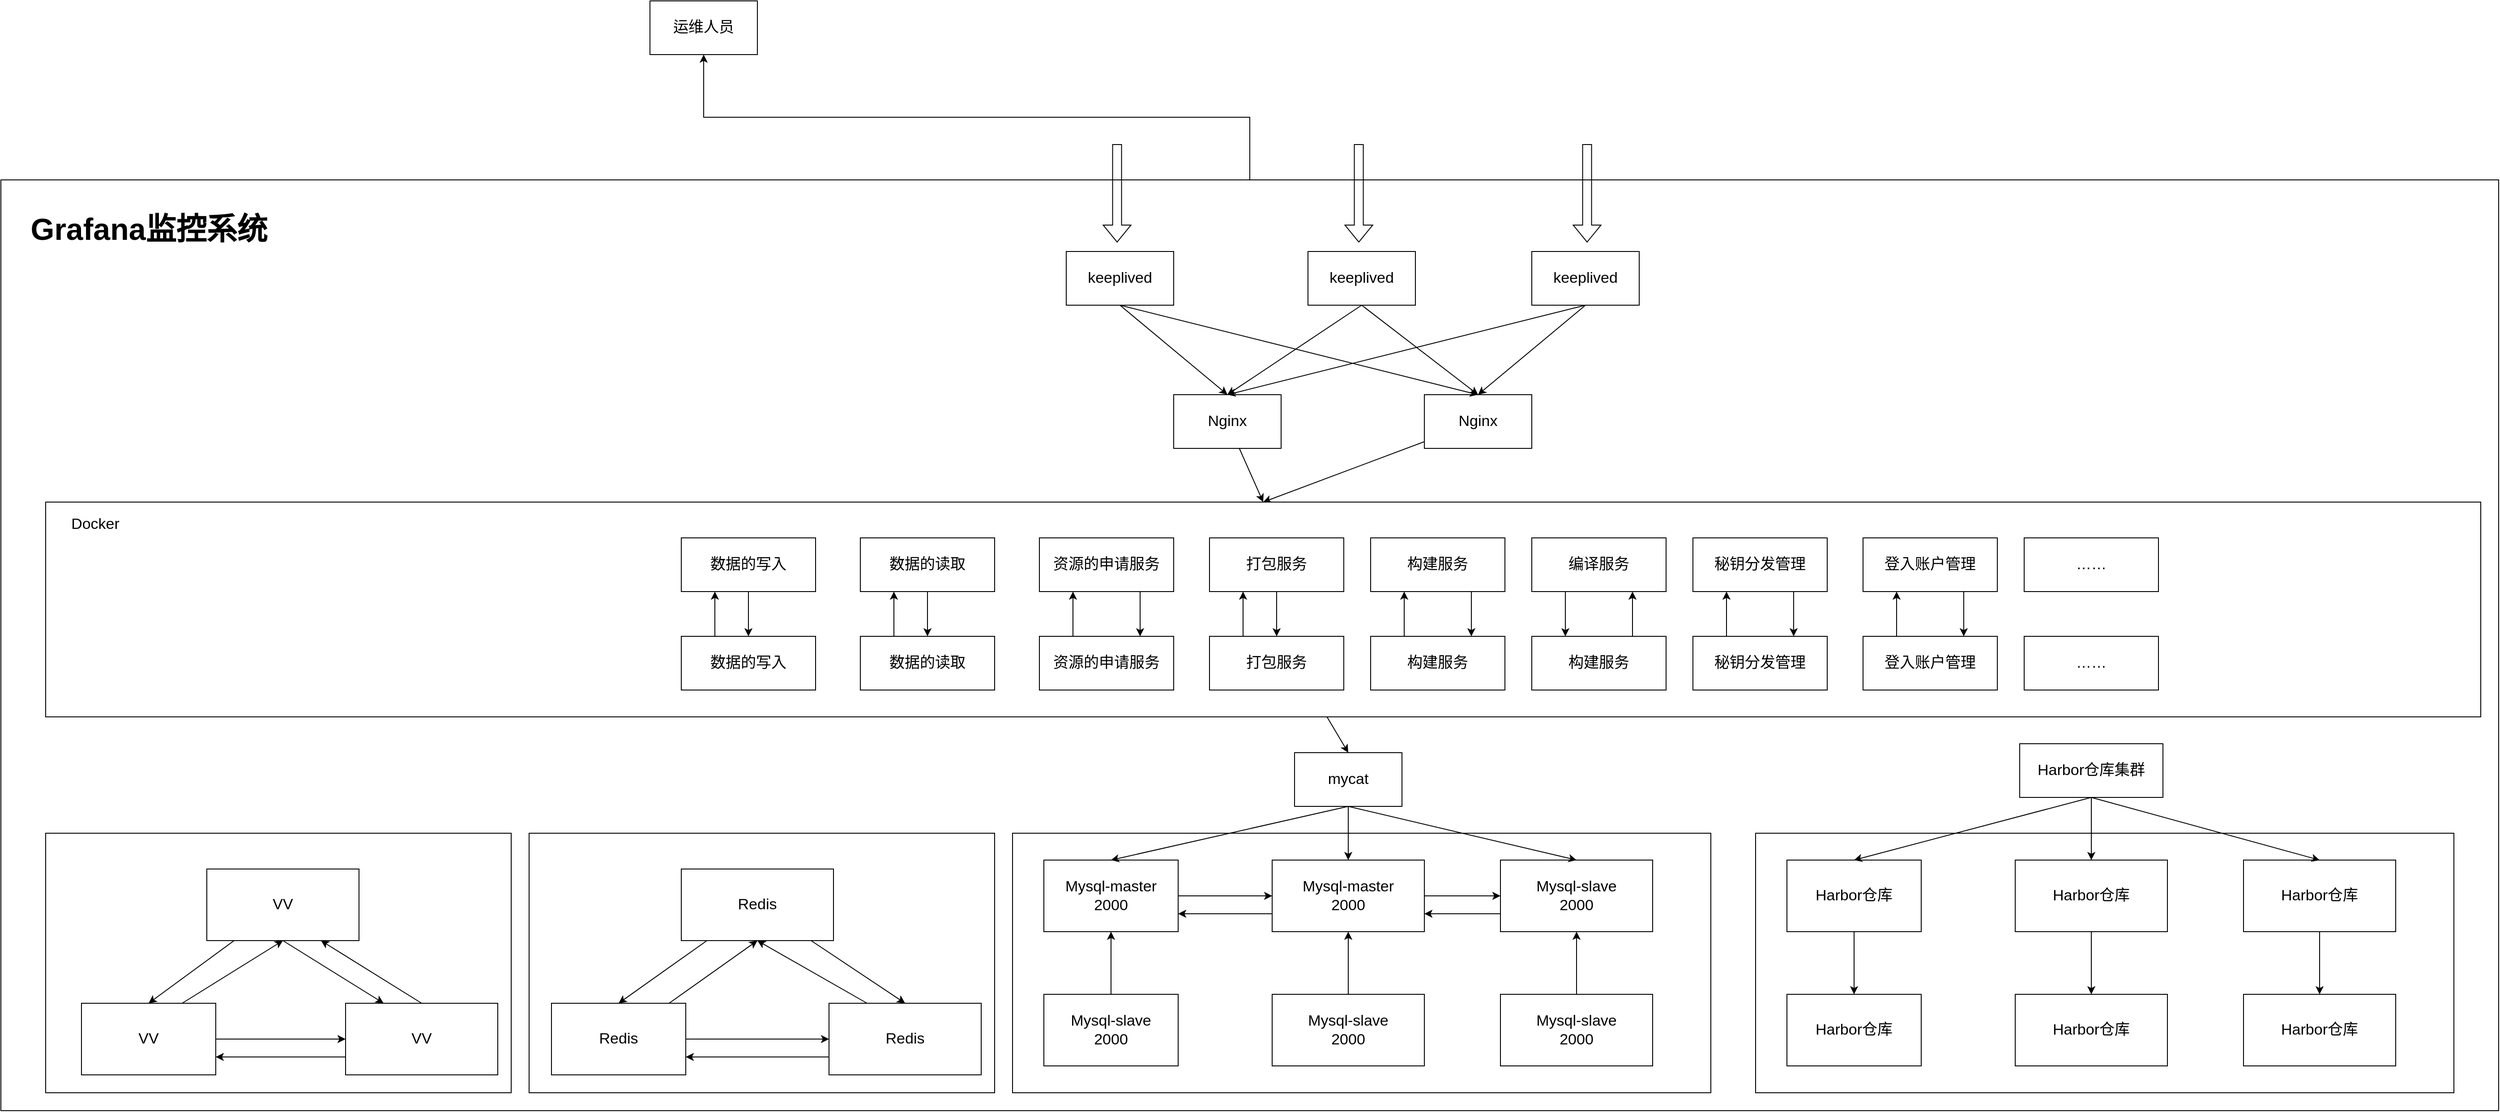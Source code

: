 <mxfile version="16.2.7" type="device"><diagram id="rJANGwed-1c9ldxPG2yI" name="第 1 页"><mxGraphModel dx="4637" dy="2253" grid="1" gridSize="10" guides="1" tooltips="1" connect="1" arrows="1" fold="1" page="0" pageScale="1" pageWidth="827" pageHeight="1169" math="0" shadow="0"><root><mxCell id="0"/><mxCell id="1" parent="0"/><mxCell id="6rcx0jUrcRF0eBkohyy--73" value="" style="edgeStyle=orthogonalEdgeStyle;rounded=0;orthogonalLoop=1;jettySize=auto;html=1;fontSize=17;" edge="1" parent="1" source="6rcx0jUrcRF0eBkohyy--68" target="6rcx0jUrcRF0eBkohyy--72"><mxGeometry relative="1" as="geometry"/></mxCell><mxCell id="6rcx0jUrcRF0eBkohyy--68" value="" style="rounded=0;whiteSpace=wrap;html=1;fontSize=17;" vertex="1" parent="1"><mxGeometry x="-900" y="-70" width="2790" height="1040" as="geometry"/></mxCell><mxCell id="6rcx0jUrcRF0eBkohyy--38" value="" style="rounded=0;whiteSpace=wrap;html=1;fontSize=17;" vertex="1" parent="1"><mxGeometry x="230" y="660" width="780" height="290" as="geometry"/></mxCell><mxCell id="6rcx0jUrcRF0eBkohyy--8" value="" style="edgeStyle=none;rounded=0;orthogonalLoop=1;jettySize=auto;html=1;entryX=0.5;entryY=0;entryDx=0;entryDy=0;exitX=0.5;exitY=1;exitDx=0;exitDy=0;fontSize=17;" edge="1" parent="1" source="6rcx0jUrcRF0eBkohyy--1" target="6rcx0jUrcRF0eBkohyy--7"><mxGeometry relative="1" as="geometry"/></mxCell><mxCell id="6rcx0jUrcRF0eBkohyy--10" style="edgeStyle=none;rounded=0;orthogonalLoop=1;jettySize=auto;html=1;exitX=0.5;exitY=1;exitDx=0;exitDy=0;entryX=0.5;entryY=0;entryDx=0;entryDy=0;fontSize=17;" edge="1" parent="1" source="6rcx0jUrcRF0eBkohyy--1" target="6rcx0jUrcRF0eBkohyy--9"><mxGeometry relative="1" as="geometry"/></mxCell><mxCell id="6rcx0jUrcRF0eBkohyy--1" value="keeplived" style="rounded=0;whiteSpace=wrap;html=1;fontSize=17;" vertex="1" parent="1"><mxGeometry x="560" y="10" width="120" height="60" as="geometry"/></mxCell><mxCell id="6rcx0jUrcRF0eBkohyy--56" style="edgeStyle=orthogonalEdgeStyle;rounded=0;orthogonalLoop=1;jettySize=auto;html=1;exitX=0;exitY=0.75;exitDx=0;exitDy=0;entryX=1;entryY=0.75;entryDx=0;entryDy=0;fontSize=17;" edge="1" parent="1" source="6rcx0jUrcRF0eBkohyy--2" target="6rcx0jUrcRF0eBkohyy--14"><mxGeometry relative="1" as="geometry"/></mxCell><mxCell id="6rcx0jUrcRF0eBkohyy--57" style="edgeStyle=orthogonalEdgeStyle;rounded=0;orthogonalLoop=1;jettySize=auto;html=1;entryX=0;entryY=0.5;entryDx=0;entryDy=0;fontSize=17;" edge="1" parent="1" source="6rcx0jUrcRF0eBkohyy--2" target="6rcx0jUrcRF0eBkohyy--4"><mxGeometry relative="1" as="geometry"/></mxCell><mxCell id="6rcx0jUrcRF0eBkohyy--2" value="&lt;div style=&quot;font-size: 17px&quot;&gt;Mysql-master&lt;/div&gt;&lt;div style=&quot;font-size: 17px&quot;&gt;2000&lt;br style=&quot;font-size: 17px&quot;&gt;&lt;/div&gt;" style="rounded=0;whiteSpace=wrap;html=1;fontSize=17;" vertex="1" parent="1"><mxGeometry x="520" y="690" width="170" height="80" as="geometry"/></mxCell><mxCell id="6rcx0jUrcRF0eBkohyy--58" style="edgeStyle=orthogonalEdgeStyle;rounded=0;orthogonalLoop=1;jettySize=auto;html=1;exitX=0;exitY=0.75;exitDx=0;exitDy=0;entryX=1;entryY=0.75;entryDx=0;entryDy=0;fontSize=17;" edge="1" parent="1" source="6rcx0jUrcRF0eBkohyy--4" target="6rcx0jUrcRF0eBkohyy--2"><mxGeometry relative="1" as="geometry"/></mxCell><mxCell id="6rcx0jUrcRF0eBkohyy--4" value="&lt;div style=&quot;font-size: 17px;&quot;&gt;Mysql-slave&lt;/div&gt;&lt;div style=&quot;font-size: 17px;&quot;&gt;2000&lt;br style=&quot;font-size: 17px;&quot;&gt;&lt;/div&gt;" style="rounded=0;whiteSpace=wrap;html=1;fontSize=17;" vertex="1" parent="1"><mxGeometry x="775" y="690" width="170" height="80" as="geometry"/></mxCell><mxCell id="6rcx0jUrcRF0eBkohyy--47" style="edgeStyle=none;rounded=0;orthogonalLoop=1;jettySize=auto;html=1;entryX=0.5;entryY=0;entryDx=0;entryDy=0;fontSize=17;" edge="1" parent="1" source="6rcx0jUrcRF0eBkohyy--7" target="6rcx0jUrcRF0eBkohyy--40"><mxGeometry relative="1" as="geometry"/></mxCell><mxCell id="6rcx0jUrcRF0eBkohyy--7" value="Nginx" style="rounded=0;whiteSpace=wrap;html=1;fontSize=17;" vertex="1" parent="1"><mxGeometry x="410" y="170" width="120" height="60" as="geometry"/></mxCell><mxCell id="6rcx0jUrcRF0eBkohyy--48" style="edgeStyle=none;rounded=0;orthogonalLoop=1;jettySize=auto;html=1;entryX=0.5;entryY=0;entryDx=0;entryDy=0;fontSize=17;" edge="1" parent="1" source="6rcx0jUrcRF0eBkohyy--9" target="6rcx0jUrcRF0eBkohyy--40"><mxGeometry relative="1" as="geometry"/></mxCell><mxCell id="6rcx0jUrcRF0eBkohyy--9" value="Nginx" style="rounded=0;whiteSpace=wrap;html=1;fontSize=17;" vertex="1" parent="1"><mxGeometry x="690" y="170" width="120" height="60" as="geometry"/></mxCell><mxCell id="6rcx0jUrcRF0eBkohyy--55" style="edgeStyle=orthogonalEdgeStyle;rounded=0;orthogonalLoop=1;jettySize=auto;html=1;entryX=0;entryY=0.5;entryDx=0;entryDy=0;fontSize=17;" edge="1" parent="1" source="6rcx0jUrcRF0eBkohyy--14" target="6rcx0jUrcRF0eBkohyy--2"><mxGeometry relative="1" as="geometry"/></mxCell><mxCell id="6rcx0jUrcRF0eBkohyy--14" value="&lt;div style=&quot;font-size: 17px&quot;&gt;Mysql-master&lt;/div&gt;&lt;div style=&quot;font-size: 17px&quot;&gt;2000&lt;br style=&quot;font-size: 17px&quot;&gt;&lt;/div&gt;" style="rounded=0;whiteSpace=wrap;html=1;fontSize=17;" vertex="1" parent="1"><mxGeometry x="265" y="690" width="150" height="80" as="geometry"/></mxCell><mxCell id="6rcx0jUrcRF0eBkohyy--26" style="edgeStyle=none;rounded=0;orthogonalLoop=1;jettySize=auto;html=1;entryX=0.5;entryY=1;entryDx=0;entryDy=0;fontSize=17;" edge="1" parent="1" source="6rcx0jUrcRF0eBkohyy--22" target="6rcx0jUrcRF0eBkohyy--2"><mxGeometry relative="1" as="geometry"/></mxCell><mxCell id="6rcx0jUrcRF0eBkohyy--22" value="&lt;div style=&quot;font-size: 17px&quot;&gt;Mysql-slave&lt;/div&gt;&lt;div style=&quot;font-size: 17px&quot;&gt;2000&lt;br style=&quot;font-size: 17px&quot;&gt;&lt;/div&gt;" style="rounded=0;whiteSpace=wrap;html=1;fontSize=17;" vertex="1" parent="1"><mxGeometry x="520" y="840" width="170" height="80" as="geometry"/></mxCell><mxCell id="6rcx0jUrcRF0eBkohyy--27" style="edgeStyle=none;rounded=0;orthogonalLoop=1;jettySize=auto;html=1;entryX=0.5;entryY=1;entryDx=0;entryDy=0;fontSize=17;" edge="1" parent="1" source="6rcx0jUrcRF0eBkohyy--23" target="6rcx0jUrcRF0eBkohyy--4"><mxGeometry relative="1" as="geometry"/></mxCell><mxCell id="6rcx0jUrcRF0eBkohyy--23" value="&lt;div style=&quot;font-size: 17px&quot;&gt;Mysql-slave&lt;/div&gt;&lt;div style=&quot;font-size: 17px&quot;&gt;2000&lt;br style=&quot;font-size: 17px&quot;&gt;&lt;/div&gt;" style="rounded=0;whiteSpace=wrap;html=1;fontSize=17;" vertex="1" parent="1"><mxGeometry x="775" y="840" width="170" height="80" as="geometry"/></mxCell><mxCell id="6rcx0jUrcRF0eBkohyy--25" style="edgeStyle=none;rounded=0;orthogonalLoop=1;jettySize=auto;html=1;entryX=0.5;entryY=1;entryDx=0;entryDy=0;fontSize=17;" edge="1" parent="1" source="6rcx0jUrcRF0eBkohyy--24" target="6rcx0jUrcRF0eBkohyy--14"><mxGeometry relative="1" as="geometry"/></mxCell><mxCell id="6rcx0jUrcRF0eBkohyy--24" value="&lt;div style=&quot;font-size: 17px&quot;&gt;Mysql-slave&lt;/div&gt;&lt;div style=&quot;font-size: 17px&quot;&gt;2000&lt;br style=&quot;font-size: 17px&quot;&gt;&lt;/div&gt;" style="rounded=0;whiteSpace=wrap;html=1;fontSize=17;" vertex="1" parent="1"><mxGeometry x="265" y="840" width="150" height="80" as="geometry"/></mxCell><mxCell id="6rcx0jUrcRF0eBkohyy--33" style="edgeStyle=none;rounded=0;orthogonalLoop=1;jettySize=auto;html=1;entryX=0.5;entryY=0;entryDx=0;entryDy=0;exitX=0.5;exitY=1;exitDx=0;exitDy=0;fontSize=17;" edge="1" parent="1" source="6rcx0jUrcRF0eBkohyy--32" target="6rcx0jUrcRF0eBkohyy--7"><mxGeometry relative="1" as="geometry"/></mxCell><mxCell id="6rcx0jUrcRF0eBkohyy--34" style="edgeStyle=none;rounded=0;orthogonalLoop=1;jettySize=auto;html=1;exitX=0.5;exitY=1;exitDx=0;exitDy=0;entryX=0.5;entryY=0;entryDx=0;entryDy=0;fontSize=17;" edge="1" parent="1" source="6rcx0jUrcRF0eBkohyy--32" target="6rcx0jUrcRF0eBkohyy--9"><mxGeometry relative="1" as="geometry"/></mxCell><mxCell id="6rcx0jUrcRF0eBkohyy--32" value="keeplived" style="rounded=0;whiteSpace=wrap;html=1;fontSize=17;" vertex="1" parent="1"><mxGeometry x="290" y="10" width="120" height="60" as="geometry"/></mxCell><mxCell id="6rcx0jUrcRF0eBkohyy--93" style="rounded=0;orthogonalLoop=1;jettySize=auto;html=1;fontSize=17;exitX=0.5;exitY=1;exitDx=0;exitDy=0;entryX=0.5;entryY=0;entryDx=0;entryDy=0;" edge="1" parent="1" source="6rcx0jUrcRF0eBkohyy--35" target="6rcx0jUrcRF0eBkohyy--7"><mxGeometry relative="1" as="geometry"><mxPoint x="550" y="160" as="targetPoint"/></mxGeometry></mxCell><mxCell id="6rcx0jUrcRF0eBkohyy--94" style="edgeStyle=none;rounded=0;orthogonalLoop=1;jettySize=auto;html=1;fontSize=17;exitX=0.5;exitY=1;exitDx=0;exitDy=0;entryX=0.5;entryY=0;entryDx=0;entryDy=0;" edge="1" parent="1" source="6rcx0jUrcRF0eBkohyy--35" target="6rcx0jUrcRF0eBkohyy--9"><mxGeometry relative="1" as="geometry"/></mxCell><mxCell id="6rcx0jUrcRF0eBkohyy--35" value="keeplived" style="rounded=0;whiteSpace=wrap;html=1;fontSize=17;" vertex="1" parent="1"><mxGeometry x="810" y="10" width="120" height="60" as="geometry"/></mxCell><mxCell id="6rcx0jUrcRF0eBkohyy--53" style="edgeStyle=none;rounded=0;orthogonalLoop=1;jettySize=auto;html=1;entryX=0.5;entryY=0;entryDx=0;entryDy=0;fontSize=17;" edge="1" parent="1" source="6rcx0jUrcRF0eBkohyy--40" target="6rcx0jUrcRF0eBkohyy--49"><mxGeometry relative="1" as="geometry"><mxPoint x="677.143" y="550" as="sourcePoint"/></mxGeometry></mxCell><mxCell id="6rcx0jUrcRF0eBkohyy--40" value="" style="rounded=0;whiteSpace=wrap;html=1;fontSize=17;" vertex="1" parent="1"><mxGeometry x="-850" y="290" width="2720" height="240" as="geometry"/></mxCell><mxCell id="6rcx0jUrcRF0eBkohyy--66" style="edgeStyle=orthogonalEdgeStyle;rounded=0;orthogonalLoop=1;jettySize=auto;html=1;exitX=0.75;exitY=1;exitDx=0;exitDy=0;entryX=0.75;entryY=0;entryDx=0;entryDy=0;fontSize=17;" edge="1" parent="1" source="6rcx0jUrcRF0eBkohyy--41" target="6rcx0jUrcRF0eBkohyy--59"><mxGeometry relative="1" as="geometry"/></mxCell><mxCell id="6rcx0jUrcRF0eBkohyy--41" value="资源的申请服务" style="rounded=0;whiteSpace=wrap;html=1;fontSize=17;" vertex="1" parent="1"><mxGeometry x="260" y="330" width="150" height="60" as="geometry"/></mxCell><mxCell id="6rcx0jUrcRF0eBkohyy--64" style="edgeStyle=orthogonalEdgeStyle;rounded=0;orthogonalLoop=1;jettySize=auto;html=1;entryX=0.5;entryY=0;entryDx=0;entryDy=0;fontSize=17;" edge="1" parent="1" source="6rcx0jUrcRF0eBkohyy--42" target="6rcx0jUrcRF0eBkohyy--60"><mxGeometry relative="1" as="geometry"/></mxCell><mxCell id="6rcx0jUrcRF0eBkohyy--42" value="数据的读取" style="rounded=0;whiteSpace=wrap;html=1;fontSize=17;" vertex="1" parent="1"><mxGeometry x="60" y="330" width="150" height="60" as="geometry"/></mxCell><mxCell id="6rcx0jUrcRF0eBkohyy--62" style="edgeStyle=orthogonalEdgeStyle;rounded=0;orthogonalLoop=1;jettySize=auto;html=1;entryX=0.5;entryY=0;entryDx=0;entryDy=0;fontSize=17;" edge="1" parent="1" source="6rcx0jUrcRF0eBkohyy--43" target="6rcx0jUrcRF0eBkohyy--61"><mxGeometry relative="1" as="geometry"/></mxCell><mxCell id="6rcx0jUrcRF0eBkohyy--43" value="数据的写入" style="rounded=0;whiteSpace=wrap;html=1;fontSize=17;" vertex="1" parent="1"><mxGeometry x="-140" y="330" width="150" height="60" as="geometry"/></mxCell><mxCell id="6rcx0jUrcRF0eBkohyy--50" style="edgeStyle=none;rounded=0;orthogonalLoop=1;jettySize=auto;html=1;entryX=0.5;entryY=0;entryDx=0;entryDy=0;exitX=0.5;exitY=1;exitDx=0;exitDy=0;fontSize=17;" edge="1" parent="1" source="6rcx0jUrcRF0eBkohyy--49" target="6rcx0jUrcRF0eBkohyy--14"><mxGeometry relative="1" as="geometry"/></mxCell><mxCell id="6rcx0jUrcRF0eBkohyy--51" style="edgeStyle=none;rounded=0;orthogonalLoop=1;jettySize=auto;html=1;entryX=0.5;entryY=0;entryDx=0;entryDy=0;fontSize=17;" edge="1" parent="1" source="6rcx0jUrcRF0eBkohyy--49" target="6rcx0jUrcRF0eBkohyy--2"><mxGeometry relative="1" as="geometry"/></mxCell><mxCell id="6rcx0jUrcRF0eBkohyy--52" style="edgeStyle=none;rounded=0;orthogonalLoop=1;jettySize=auto;html=1;entryX=0.5;entryY=0;entryDx=0;entryDy=0;exitX=0.5;exitY=1;exitDx=0;exitDy=0;fontSize=17;" edge="1" parent="1" source="6rcx0jUrcRF0eBkohyy--49" target="6rcx0jUrcRF0eBkohyy--4"><mxGeometry relative="1" as="geometry"/></mxCell><mxCell id="6rcx0jUrcRF0eBkohyy--49" value="mycat" style="rounded=0;whiteSpace=wrap;html=1;fontSize=17;" vertex="1" parent="1"><mxGeometry x="545" y="570" width="120" height="60" as="geometry"/></mxCell><mxCell id="6rcx0jUrcRF0eBkohyy--67" style="edgeStyle=orthogonalEdgeStyle;rounded=0;orthogonalLoop=1;jettySize=auto;html=1;exitX=0.25;exitY=0;exitDx=0;exitDy=0;entryX=0.25;entryY=1;entryDx=0;entryDy=0;fontSize=17;" edge="1" parent="1" source="6rcx0jUrcRF0eBkohyy--59" target="6rcx0jUrcRF0eBkohyy--41"><mxGeometry relative="1" as="geometry"/></mxCell><mxCell id="6rcx0jUrcRF0eBkohyy--59" value="资源的申请服务" style="rounded=0;whiteSpace=wrap;html=1;fontSize=17;" vertex="1" parent="1"><mxGeometry x="260" y="440" width="150" height="60" as="geometry"/></mxCell><mxCell id="6rcx0jUrcRF0eBkohyy--65" style="edgeStyle=orthogonalEdgeStyle;rounded=0;orthogonalLoop=1;jettySize=auto;html=1;exitX=0.25;exitY=0;exitDx=0;exitDy=0;entryX=0.25;entryY=1;entryDx=0;entryDy=0;fontSize=17;" edge="1" parent="1" source="6rcx0jUrcRF0eBkohyy--60" target="6rcx0jUrcRF0eBkohyy--42"><mxGeometry relative="1" as="geometry"/></mxCell><mxCell id="6rcx0jUrcRF0eBkohyy--60" value="数据的读取" style="rounded=0;whiteSpace=wrap;html=1;fontSize=17;" vertex="1" parent="1"><mxGeometry x="60" y="440" width="150" height="60" as="geometry"/></mxCell><mxCell id="6rcx0jUrcRF0eBkohyy--63" style="edgeStyle=orthogonalEdgeStyle;rounded=0;orthogonalLoop=1;jettySize=auto;html=1;exitX=0.25;exitY=0;exitDx=0;exitDy=0;entryX=0.25;entryY=1;entryDx=0;entryDy=0;fontSize=17;" edge="1" parent="1" source="6rcx0jUrcRF0eBkohyy--61" target="6rcx0jUrcRF0eBkohyy--43"><mxGeometry relative="1" as="geometry"/></mxCell><mxCell id="6rcx0jUrcRF0eBkohyy--61" value="数据的写入" style="rounded=0;whiteSpace=wrap;html=1;fontSize=17;" vertex="1" parent="1"><mxGeometry x="-140" y="440" width="150" height="60" as="geometry"/></mxCell><mxCell id="6rcx0jUrcRF0eBkohyy--69" value="&lt;h1 class=&quot;title-article&quot; id=&quot;articleContentId&quot;&gt;Grafana监控系统&lt;/h1&gt;" style="text;html=1;align=center;verticalAlign=middle;resizable=0;points=[];autosize=1;strokeColor=none;fillColor=none;fontSize=17;" vertex="1" parent="1"><mxGeometry x="-875" y="-50" width="280" height="70" as="geometry"/></mxCell><mxCell id="6rcx0jUrcRF0eBkohyy--72" value="运维人员" style="whiteSpace=wrap;html=1;fontSize=17;rounded=0;" vertex="1" parent="1"><mxGeometry x="-175" y="-270" width="120" height="60" as="geometry"/></mxCell><mxCell id="6rcx0jUrcRF0eBkohyy--74" value="" style="shape=flexArrow;endArrow=classic;html=1;rounded=0;fontSize=17;" edge="1" parent="1"><mxGeometry width="50" height="50" relative="1" as="geometry"><mxPoint x="871.79" y="-110" as="sourcePoint"/><mxPoint x="871.79" as="targetPoint"/></mxGeometry></mxCell><mxCell id="6rcx0jUrcRF0eBkohyy--75" value="" style="shape=flexArrow;endArrow=classic;html=1;rounded=0;fontSize=17;" edge="1" parent="1"><mxGeometry width="50" height="50" relative="1" as="geometry"><mxPoint x="616.79" y="-110" as="sourcePoint"/><mxPoint x="616.79" as="targetPoint"/></mxGeometry></mxCell><mxCell id="6rcx0jUrcRF0eBkohyy--76" value="" style="shape=flexArrow;endArrow=classic;html=1;rounded=0;fontSize=17;" edge="1" parent="1"><mxGeometry width="50" height="50" relative="1" as="geometry"><mxPoint x="346.79" y="-110" as="sourcePoint"/><mxPoint x="346.79" as="targetPoint"/></mxGeometry></mxCell><mxCell id="6rcx0jUrcRF0eBkohyy--77" value="Docker" style="text;html=1;align=center;verticalAlign=middle;resizable=0;points=[];autosize=1;strokeColor=none;fillColor=none;fontSize=17;" vertex="1" parent="1"><mxGeometry x="-830" y="300" width="70" height="30" as="geometry"/></mxCell><mxCell id="6rcx0jUrcRF0eBkohyy--83" value="" style="edgeStyle=orthogonalEdgeStyle;rounded=0;orthogonalLoop=1;jettySize=auto;html=1;fontSize=17;" edge="1" parent="1" source="6rcx0jUrcRF0eBkohyy--81" target="6rcx0jUrcRF0eBkohyy--82"><mxGeometry relative="1" as="geometry"/></mxCell><mxCell id="6rcx0jUrcRF0eBkohyy--81" value="打包服务" style="rounded=0;whiteSpace=wrap;html=1;fontSize=17;" vertex="1" parent="1"><mxGeometry x="450" y="330" width="150" height="60" as="geometry"/></mxCell><mxCell id="6rcx0jUrcRF0eBkohyy--84" style="edgeStyle=orthogonalEdgeStyle;rounded=0;orthogonalLoop=1;jettySize=auto;html=1;exitX=0.25;exitY=0;exitDx=0;exitDy=0;entryX=0.25;entryY=1;entryDx=0;entryDy=0;fontSize=17;" edge="1" parent="1" source="6rcx0jUrcRF0eBkohyy--82" target="6rcx0jUrcRF0eBkohyy--81"><mxGeometry relative="1" as="geometry"/></mxCell><mxCell id="6rcx0jUrcRF0eBkohyy--82" value="打包服务" style="rounded=0;whiteSpace=wrap;html=1;fontSize=17;" vertex="1" parent="1"><mxGeometry x="450" y="440" width="150" height="60" as="geometry"/></mxCell><mxCell id="6rcx0jUrcRF0eBkohyy--87" style="edgeStyle=orthogonalEdgeStyle;rounded=0;orthogonalLoop=1;jettySize=auto;html=1;exitX=0.75;exitY=1;exitDx=0;exitDy=0;entryX=0.75;entryY=0;entryDx=0;entryDy=0;fontSize=17;" edge="1" parent="1" source="6rcx0jUrcRF0eBkohyy--85" target="6rcx0jUrcRF0eBkohyy--86"><mxGeometry relative="1" as="geometry"/></mxCell><mxCell id="6rcx0jUrcRF0eBkohyy--85" value="构建服务" style="rounded=0;whiteSpace=wrap;html=1;fontSize=17;" vertex="1" parent="1"><mxGeometry x="630" y="330" width="150" height="60" as="geometry"/></mxCell><mxCell id="6rcx0jUrcRF0eBkohyy--88" style="edgeStyle=orthogonalEdgeStyle;rounded=0;orthogonalLoop=1;jettySize=auto;html=1;entryX=0.25;entryY=1;entryDx=0;entryDy=0;fontSize=17;exitX=0.25;exitY=0;exitDx=0;exitDy=0;" edge="1" parent="1" source="6rcx0jUrcRF0eBkohyy--86" target="6rcx0jUrcRF0eBkohyy--85"><mxGeometry relative="1" as="geometry"/></mxCell><mxCell id="6rcx0jUrcRF0eBkohyy--86" value="构建服务" style="rounded=0;whiteSpace=wrap;html=1;fontSize=17;" vertex="1" parent="1"><mxGeometry x="630" y="440" width="150" height="60" as="geometry"/></mxCell><mxCell id="6rcx0jUrcRF0eBkohyy--91" style="edgeStyle=orthogonalEdgeStyle;rounded=0;orthogonalLoop=1;jettySize=auto;html=1;exitX=0.25;exitY=1;exitDx=0;exitDy=0;entryX=0.25;entryY=0;entryDx=0;entryDy=0;fontSize=17;" edge="1" parent="1" source="6rcx0jUrcRF0eBkohyy--89" target="6rcx0jUrcRF0eBkohyy--90"><mxGeometry relative="1" as="geometry"/></mxCell><mxCell id="6rcx0jUrcRF0eBkohyy--89" value="编译服务" style="rounded=0;whiteSpace=wrap;html=1;fontSize=17;" vertex="1" parent="1"><mxGeometry x="810" y="330" width="150" height="60" as="geometry"/></mxCell><mxCell id="6rcx0jUrcRF0eBkohyy--92" style="edgeStyle=orthogonalEdgeStyle;rounded=0;orthogonalLoop=1;jettySize=auto;html=1;exitX=0.75;exitY=0;exitDx=0;exitDy=0;entryX=0.75;entryY=1;entryDx=0;entryDy=0;fontSize=17;" edge="1" parent="1" source="6rcx0jUrcRF0eBkohyy--90" target="6rcx0jUrcRF0eBkohyy--89"><mxGeometry relative="1" as="geometry"/></mxCell><mxCell id="6rcx0jUrcRF0eBkohyy--90" value="构建服务" style="rounded=0;whiteSpace=wrap;html=1;fontSize=17;" vertex="1" parent="1"><mxGeometry x="810" y="440" width="150" height="60" as="geometry"/></mxCell><mxCell id="6rcx0jUrcRF0eBkohyy--97" style="edgeStyle=none;rounded=0;orthogonalLoop=1;jettySize=auto;html=1;exitX=0.75;exitY=1;exitDx=0;exitDy=0;entryX=0.75;entryY=0;entryDx=0;entryDy=0;fontSize=17;" edge="1" parent="1" target="6rcx0jUrcRF0eBkohyy--96"><mxGeometry relative="1" as="geometry"><mxPoint x="1122.5" y="390" as="sourcePoint"/></mxGeometry></mxCell><mxCell id="6rcx0jUrcRF0eBkohyy--98" style="edgeStyle=none;rounded=0;orthogonalLoop=1;jettySize=auto;html=1;exitX=0.25;exitY=0;exitDx=0;exitDy=0;entryX=0.25;entryY=1;entryDx=0;entryDy=0;fontSize=17;" edge="1" parent="1" source="6rcx0jUrcRF0eBkohyy--96"><mxGeometry relative="1" as="geometry"><mxPoint x="1047.5" y="390" as="targetPoint"/></mxGeometry></mxCell><mxCell id="6rcx0jUrcRF0eBkohyy--101" style="edgeStyle=none;rounded=0;orthogonalLoop=1;jettySize=auto;html=1;exitX=0.75;exitY=1;exitDx=0;exitDy=0;entryX=0.75;entryY=0;entryDx=0;entryDy=0;fontSize=17;" edge="1" parent="1" source="6rcx0jUrcRF0eBkohyy--99" target="6rcx0jUrcRF0eBkohyy--100"><mxGeometry relative="1" as="geometry"/></mxCell><mxCell id="6rcx0jUrcRF0eBkohyy--99" value="秘钥分发管理" style="rounded=0;whiteSpace=wrap;html=1;fontSize=17;" vertex="1" parent="1"><mxGeometry x="990" y="330" width="150" height="60" as="geometry"/></mxCell><mxCell id="6rcx0jUrcRF0eBkohyy--102" style="edgeStyle=none;rounded=0;orthogonalLoop=1;jettySize=auto;html=1;exitX=0.25;exitY=0;exitDx=0;exitDy=0;entryX=0.25;entryY=1;entryDx=0;entryDy=0;fontSize=17;" edge="1" parent="1" source="6rcx0jUrcRF0eBkohyy--100" target="6rcx0jUrcRF0eBkohyy--99"><mxGeometry relative="1" as="geometry"/></mxCell><mxCell id="6rcx0jUrcRF0eBkohyy--100" value="秘钥分发管理" style="rounded=0;whiteSpace=wrap;html=1;fontSize=17;" vertex="1" parent="1"><mxGeometry x="990" y="440" width="150" height="60" as="geometry"/></mxCell><mxCell id="6rcx0jUrcRF0eBkohyy--105" style="edgeStyle=none;rounded=0;orthogonalLoop=1;jettySize=auto;html=1;exitX=0.75;exitY=1;exitDx=0;exitDy=0;entryX=0.75;entryY=0;entryDx=0;entryDy=0;fontSize=17;" edge="1" parent="1" source="6rcx0jUrcRF0eBkohyy--103" target="6rcx0jUrcRF0eBkohyy--104"><mxGeometry relative="1" as="geometry"/></mxCell><mxCell id="6rcx0jUrcRF0eBkohyy--103" value="登入账户管理" style="rounded=0;whiteSpace=wrap;html=1;fontSize=17;" vertex="1" parent="1"><mxGeometry x="1180" y="330" width="150" height="60" as="geometry"/></mxCell><mxCell id="6rcx0jUrcRF0eBkohyy--106" style="edgeStyle=none;rounded=0;orthogonalLoop=1;jettySize=auto;html=1;exitX=0.25;exitY=0;exitDx=0;exitDy=0;entryX=0.25;entryY=1;entryDx=0;entryDy=0;fontSize=17;" edge="1" parent="1" source="6rcx0jUrcRF0eBkohyy--104" target="6rcx0jUrcRF0eBkohyy--103"><mxGeometry relative="1" as="geometry"/></mxCell><mxCell id="6rcx0jUrcRF0eBkohyy--104" value="登入账户管理" style="rounded=0;whiteSpace=wrap;html=1;fontSize=17;" vertex="1" parent="1"><mxGeometry x="1180" y="440" width="150" height="60" as="geometry"/></mxCell><mxCell id="6rcx0jUrcRF0eBkohyy--107" value="Harbor仓库集群" style="rounded=0;whiteSpace=wrap;html=1;fontSize=17;" vertex="1" parent="1"><mxGeometry x="1355" y="560" width="160" height="60" as="geometry"/></mxCell><mxCell id="6rcx0jUrcRF0eBkohyy--108" value="" style="rounded=0;whiteSpace=wrap;html=1;fontSize=17;" vertex="1" parent="1"><mxGeometry x="1060" y="660" width="780" height="290" as="geometry"/></mxCell><mxCell id="6rcx0jUrcRF0eBkohyy--119" style="edgeStyle=none;rounded=0;orthogonalLoop=1;jettySize=auto;html=1;fontSize=17;" edge="1" parent="1" source="6rcx0jUrcRF0eBkohyy--109" target="6rcx0jUrcRF0eBkohyy--112"><mxGeometry relative="1" as="geometry"/></mxCell><mxCell id="6rcx0jUrcRF0eBkohyy--109" value="Harbor仓库" style="rounded=0;whiteSpace=wrap;html=1;fontSize=17;" vertex="1" parent="1"><mxGeometry x="1350" y="690" width="170" height="80" as="geometry"/></mxCell><mxCell id="6rcx0jUrcRF0eBkohyy--120" style="edgeStyle=none;rounded=0;orthogonalLoop=1;jettySize=auto;html=1;fontSize=17;" edge="1" parent="1" source="6rcx0jUrcRF0eBkohyy--110" target="6rcx0jUrcRF0eBkohyy--113"><mxGeometry relative="1" as="geometry"/></mxCell><mxCell id="6rcx0jUrcRF0eBkohyy--110" value="Harbor仓库" style="rounded=0;whiteSpace=wrap;html=1;fontSize=17;" vertex="1" parent="1"><mxGeometry x="1605" y="690" width="170" height="80" as="geometry"/></mxCell><mxCell id="6rcx0jUrcRF0eBkohyy--118" style="edgeStyle=none;rounded=0;orthogonalLoop=1;jettySize=auto;html=1;entryX=0.5;entryY=0;entryDx=0;entryDy=0;fontSize=17;" edge="1" parent="1" source="6rcx0jUrcRF0eBkohyy--111" target="6rcx0jUrcRF0eBkohyy--114"><mxGeometry relative="1" as="geometry"/></mxCell><mxCell id="6rcx0jUrcRF0eBkohyy--111" value="Harbor仓库" style="rounded=0;whiteSpace=wrap;html=1;fontSize=17;" vertex="1" parent="1"><mxGeometry x="1095" y="690" width="150" height="80" as="geometry"/></mxCell><mxCell id="6rcx0jUrcRF0eBkohyy--112" value="Harbor仓库" style="rounded=0;whiteSpace=wrap;html=1;fontSize=17;" vertex="1" parent="1"><mxGeometry x="1350" y="840" width="170" height="80" as="geometry"/></mxCell><mxCell id="6rcx0jUrcRF0eBkohyy--113" value="Harbor仓库" style="rounded=0;whiteSpace=wrap;html=1;fontSize=17;" vertex="1" parent="1"><mxGeometry x="1605" y="840" width="170" height="80" as="geometry"/></mxCell><mxCell id="6rcx0jUrcRF0eBkohyy--114" value="Harbor仓库" style="rounded=0;whiteSpace=wrap;html=1;fontSize=17;" vertex="1" parent="1"><mxGeometry x="1095" y="840" width="150" height="80" as="geometry"/></mxCell><mxCell id="6rcx0jUrcRF0eBkohyy--115" style="edgeStyle=none;rounded=0;orthogonalLoop=1;jettySize=auto;html=1;entryX=0.5;entryY=0;entryDx=0;entryDy=0;fontSize=17;exitX=0.5;exitY=1;exitDx=0;exitDy=0;" edge="1" parent="1" source="6rcx0jUrcRF0eBkohyy--107" target="6rcx0jUrcRF0eBkohyy--111"><mxGeometry relative="1" as="geometry"/></mxCell><mxCell id="6rcx0jUrcRF0eBkohyy--116" style="edgeStyle=none;rounded=0;orthogonalLoop=1;jettySize=auto;html=1;exitX=0.5;exitY=1;exitDx=0;exitDy=0;fontSize=17;" edge="1" parent="1" source="6rcx0jUrcRF0eBkohyy--107" target="6rcx0jUrcRF0eBkohyy--109"><mxGeometry relative="1" as="geometry"/></mxCell><mxCell id="6rcx0jUrcRF0eBkohyy--117" style="edgeStyle=none;rounded=0;orthogonalLoop=1;jettySize=auto;html=1;exitX=0.5;exitY=1;exitDx=0;exitDy=0;entryX=0.5;entryY=0;entryDx=0;entryDy=0;fontSize=17;" edge="1" parent="1" source="6rcx0jUrcRF0eBkohyy--107" target="6rcx0jUrcRF0eBkohyy--110"><mxGeometry relative="1" as="geometry"/></mxCell><mxCell id="6rcx0jUrcRF0eBkohyy--121" value="" style="rounded=0;whiteSpace=wrap;html=1;fontSize=17;" vertex="1" parent="1"><mxGeometry x="-310" y="660" width="520" height="290" as="geometry"/></mxCell><mxCell id="6rcx0jUrcRF0eBkohyy--125" style="edgeStyle=none;rounded=0;orthogonalLoop=1;jettySize=auto;html=1;entryX=0.5;entryY=0;entryDx=0;entryDy=0;fontSize=17;" edge="1" parent="1" source="6rcx0jUrcRF0eBkohyy--122" target="6rcx0jUrcRF0eBkohyy--124"><mxGeometry relative="1" as="geometry"/></mxCell><mxCell id="6rcx0jUrcRF0eBkohyy--126" style="edgeStyle=none;rounded=0;orthogonalLoop=1;jettySize=auto;html=1;entryX=0.5;entryY=0;entryDx=0;entryDy=0;fontSize=17;" edge="1" parent="1" source="6rcx0jUrcRF0eBkohyy--122" target="6rcx0jUrcRF0eBkohyy--123"><mxGeometry relative="1" as="geometry"/></mxCell><mxCell id="6rcx0jUrcRF0eBkohyy--122" value="Redis" style="rounded=0;whiteSpace=wrap;html=1;fontSize=17;" vertex="1" parent="1"><mxGeometry x="-140" y="700" width="170" height="80" as="geometry"/></mxCell><mxCell id="6rcx0jUrcRF0eBkohyy--129" style="edgeStyle=none;rounded=0;orthogonalLoop=1;jettySize=auto;html=1;exitX=0.25;exitY=0;exitDx=0;exitDy=0;fontSize=17;entryX=0.5;entryY=1;entryDx=0;entryDy=0;" edge="1" parent="1" source="6rcx0jUrcRF0eBkohyy--123" target="6rcx0jUrcRF0eBkohyy--122"><mxGeometry relative="1" as="geometry"><mxPoint x="-230" y="750" as="targetPoint"/></mxGeometry></mxCell><mxCell id="6rcx0jUrcRF0eBkohyy--131" style="edgeStyle=none;rounded=0;orthogonalLoop=1;jettySize=auto;html=1;exitX=0;exitY=0.75;exitDx=0;exitDy=0;entryX=1;entryY=0.75;entryDx=0;entryDy=0;fontSize=17;" edge="1" parent="1" source="6rcx0jUrcRF0eBkohyy--123" target="6rcx0jUrcRF0eBkohyy--124"><mxGeometry relative="1" as="geometry"/></mxCell><mxCell id="6rcx0jUrcRF0eBkohyy--123" value="Redis" style="rounded=0;whiteSpace=wrap;html=1;fontSize=17;" vertex="1" parent="1"><mxGeometry x="25" y="850" width="170" height="80" as="geometry"/></mxCell><mxCell id="6rcx0jUrcRF0eBkohyy--127" style="edgeStyle=none;rounded=0;orthogonalLoop=1;jettySize=auto;html=1;fontSize=17;" edge="1" parent="1" source="6rcx0jUrcRF0eBkohyy--124" target="6rcx0jUrcRF0eBkohyy--123"><mxGeometry relative="1" as="geometry"/></mxCell><mxCell id="6rcx0jUrcRF0eBkohyy--128" style="edgeStyle=none;rounded=0;orthogonalLoop=1;jettySize=auto;html=1;entryX=0.5;entryY=1;entryDx=0;entryDy=0;fontSize=17;" edge="1" parent="1" source="6rcx0jUrcRF0eBkohyy--124" target="6rcx0jUrcRF0eBkohyy--122"><mxGeometry relative="1" as="geometry"/></mxCell><mxCell id="6rcx0jUrcRF0eBkohyy--124" value="Redis" style="rounded=0;whiteSpace=wrap;html=1;fontSize=17;" vertex="1" parent="1"><mxGeometry x="-285" y="850" width="150" height="80" as="geometry"/></mxCell><mxCell id="6rcx0jUrcRF0eBkohyy--132" value="……" style="rounded=0;whiteSpace=wrap;html=1;fontSize=17;" vertex="1" parent="1"><mxGeometry x="1360" y="330" width="150" height="60" as="geometry"/></mxCell><mxCell id="6rcx0jUrcRF0eBkohyy--133" value="……" style="rounded=0;whiteSpace=wrap;html=1;fontSize=17;" vertex="1" parent="1"><mxGeometry x="1360" y="440" width="150" height="60" as="geometry"/></mxCell><mxCell id="6rcx0jUrcRF0eBkohyy--134" value="" style="rounded=0;whiteSpace=wrap;html=1;fontSize=17;" vertex="1" parent="1"><mxGeometry x="-850" y="660" width="520" height="290" as="geometry"/></mxCell><mxCell id="6rcx0jUrcRF0eBkohyy--138" style="edgeStyle=none;rounded=0;orthogonalLoop=1;jettySize=auto;html=1;entryX=0.5;entryY=0;entryDx=0;entryDy=0;fontSize=17;" edge="1" parent="1" source="6rcx0jUrcRF0eBkohyy--135" target="6rcx0jUrcRF0eBkohyy--137"><mxGeometry relative="1" as="geometry"/></mxCell><mxCell id="6rcx0jUrcRF0eBkohyy--142" style="edgeStyle=none;rounded=0;orthogonalLoop=1;jettySize=auto;html=1;exitX=0.5;exitY=1;exitDx=0;exitDy=0;entryX=0.25;entryY=0;entryDx=0;entryDy=0;fontSize=17;" edge="1" parent="1" source="6rcx0jUrcRF0eBkohyy--135" target="6rcx0jUrcRF0eBkohyy--136"><mxGeometry relative="1" as="geometry"/></mxCell><mxCell id="6rcx0jUrcRF0eBkohyy--135" value="VV" style="rounded=0;whiteSpace=wrap;html=1;fontSize=17;" vertex="1" parent="1"><mxGeometry x="-670" y="700" width="170" height="80" as="geometry"/></mxCell><mxCell id="6rcx0jUrcRF0eBkohyy--140" style="edgeStyle=none;rounded=0;orthogonalLoop=1;jettySize=auto;html=1;exitX=0;exitY=0.75;exitDx=0;exitDy=0;entryX=1;entryY=0.75;entryDx=0;entryDy=0;fontSize=17;" edge="1" parent="1" source="6rcx0jUrcRF0eBkohyy--136" target="6rcx0jUrcRF0eBkohyy--137"><mxGeometry relative="1" as="geometry"/></mxCell><mxCell id="6rcx0jUrcRF0eBkohyy--141" style="edgeStyle=none;rounded=0;orthogonalLoop=1;jettySize=auto;html=1;exitX=0.5;exitY=0;exitDx=0;exitDy=0;entryX=0.75;entryY=1;entryDx=0;entryDy=0;fontSize=17;" edge="1" parent="1" source="6rcx0jUrcRF0eBkohyy--136" target="6rcx0jUrcRF0eBkohyy--135"><mxGeometry relative="1" as="geometry"/></mxCell><mxCell id="6rcx0jUrcRF0eBkohyy--136" value="VV" style="rounded=0;whiteSpace=wrap;html=1;fontSize=17;" vertex="1" parent="1"><mxGeometry x="-515" y="850" width="170" height="80" as="geometry"/></mxCell><mxCell id="6rcx0jUrcRF0eBkohyy--139" style="edgeStyle=none;rounded=0;orthogonalLoop=1;jettySize=auto;html=1;entryX=0;entryY=0.5;entryDx=0;entryDy=0;fontSize=17;" edge="1" parent="1" source="6rcx0jUrcRF0eBkohyy--137" target="6rcx0jUrcRF0eBkohyy--136"><mxGeometry relative="1" as="geometry"/></mxCell><mxCell id="6rcx0jUrcRF0eBkohyy--143" style="edgeStyle=none;rounded=0;orthogonalLoop=1;jettySize=auto;html=1;exitX=0.75;exitY=0;exitDx=0;exitDy=0;fontSize=17;entryX=0.5;entryY=1;entryDx=0;entryDy=0;" edge="1" parent="1" source="6rcx0jUrcRF0eBkohyy--137" target="6rcx0jUrcRF0eBkohyy--135"><mxGeometry relative="1" as="geometry"><mxPoint x="-600" y="780" as="targetPoint"/></mxGeometry></mxCell><mxCell id="6rcx0jUrcRF0eBkohyy--137" value="VV" style="rounded=0;whiteSpace=wrap;html=1;fontSize=17;" vertex="1" parent="1"><mxGeometry x="-810" y="850" width="150" height="80" as="geometry"/></mxCell></root></mxGraphModel></diagram></mxfile>